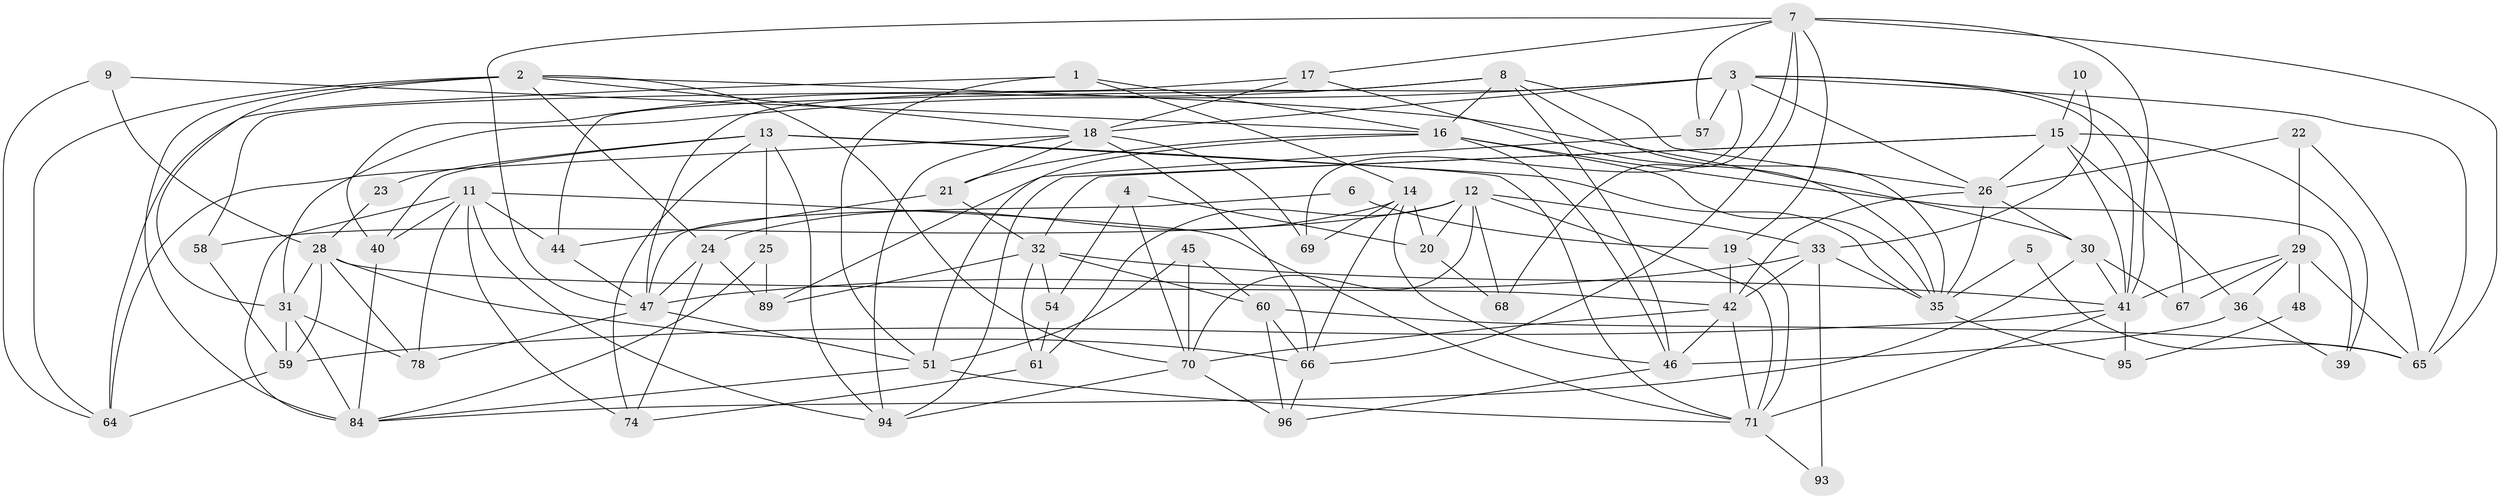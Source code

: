 // original degree distribution, {4: 0.26666666666666666, 2: 0.13333333333333333, 6: 0.08571428571428572, 3: 0.26666666666666666, 7: 0.05714285714285714, 5: 0.19047619047619047}
// Generated by graph-tools (version 1.1) at 2025/42/03/06/25 10:42:01]
// undirected, 66 vertices, 165 edges
graph export_dot {
graph [start="1"]
  node [color=gray90,style=filled];
  1;
  2 [super="+43"];
  3 [super="+34"];
  4 [super="+85"];
  5;
  6;
  7 [super="+76"];
  8 [super="+75"];
  9;
  10;
  11 [super="+49"];
  12 [super="+50"];
  13;
  14 [super="+62"];
  15 [super="+56"];
  16 [super="+52"];
  17 [super="+97"];
  18 [super="+79"];
  19 [super="+27"];
  20 [super="+37"];
  21 [super="+105"];
  22;
  23;
  24;
  25;
  26 [super="+101"];
  28 [super="+83"];
  29 [super="+77"];
  30 [super="+73"];
  31 [super="+53"];
  32 [super="+87"];
  33 [super="+38"];
  35 [super="+104"];
  36;
  39;
  40;
  41 [super="+82"];
  42 [super="+63"];
  44 [super="+81"];
  45 [super="+55"];
  46;
  47 [super="+100"];
  48;
  51 [super="+86"];
  54;
  57;
  58;
  59 [super="+92"];
  60;
  61 [super="+72"];
  64 [super="+91"];
  65 [super="+103"];
  66 [super="+99"];
  67;
  68;
  69;
  70 [super="+88"];
  71 [super="+98"];
  74 [super="+102"];
  78 [super="+80"];
  84 [super="+90"];
  89;
  93;
  94;
  95;
  96;
  1 -- 64;
  1 -- 16;
  1 -- 51;
  1 -- 14;
  2 -- 64;
  2 -- 18;
  2 -- 84;
  2 -- 70;
  2 -- 24;
  2 -- 30;
  2 -- 31;
  3 -- 67;
  3 -- 31;
  3 -- 41;
  3 -- 57;
  3 -- 69;
  3 -- 65;
  3 -- 18;
  3 -- 26;
  3 -- 47;
  4 -- 70 [weight=2];
  4 -- 20;
  4 -- 54;
  5 -- 35;
  5 -- 65;
  6 -- 47;
  6 -- 19;
  7 -- 17;
  7 -- 57;
  7 -- 66;
  7 -- 47;
  7 -- 65;
  7 -- 19;
  7 -- 68;
  7 -- 41;
  8 -- 16;
  8 -- 40;
  8 -- 35;
  8 -- 44;
  8 -- 46;
  8 -- 26;
  9 -- 28;
  9 -- 16;
  9 -- 64;
  10 -- 33;
  10 -- 15;
  11 -- 40;
  11 -- 84 [weight=2];
  11 -- 44;
  11 -- 74;
  11 -- 94;
  11 -- 71;
  11 -- 78;
  12 -- 70;
  12 -- 68;
  12 -- 71;
  12 -- 58;
  12 -- 33;
  12 -- 61;
  12 -- 20;
  13 -- 35;
  13 -- 40;
  13 -- 23;
  13 -- 25;
  13 -- 94;
  13 -- 71;
  13 -- 74;
  14 -- 46;
  14 -- 24;
  14 -- 20;
  14 -- 66;
  14 -- 69;
  15 -- 41;
  15 -- 36;
  15 -- 32;
  15 -- 39;
  15 -- 94;
  15 -- 26;
  16 -- 39;
  16 -- 46;
  16 -- 51;
  16 -- 35;
  16 -- 21;
  17 -- 58;
  17 -- 18;
  17 -- 35;
  18 -- 94;
  18 -- 69;
  18 -- 64;
  18 -- 66;
  18 -- 21;
  19 -- 42;
  19 -- 71;
  20 -- 68;
  21 -- 32;
  21 -- 44;
  22 -- 65;
  22 -- 26;
  22 -- 29;
  23 -- 28;
  24 -- 89;
  24 -- 47;
  24 -- 74;
  25 -- 89;
  25 -- 84;
  26 -- 30;
  26 -- 35;
  26 -- 42;
  28 -- 42;
  28 -- 78;
  28 -- 66;
  28 -- 59;
  28 -- 31;
  29 -- 41 [weight=2];
  29 -- 48;
  29 -- 65;
  29 -- 67;
  29 -- 36;
  30 -- 41;
  30 -- 67;
  30 -- 84;
  31 -- 84;
  31 -- 59;
  31 -- 78;
  32 -- 89;
  32 -- 61;
  32 -- 60;
  32 -- 54;
  32 -- 41;
  33 -- 35 [weight=2];
  33 -- 93;
  33 -- 47;
  33 -- 42;
  35 -- 95;
  36 -- 46;
  36 -- 39;
  40 -- 84;
  41 -- 71;
  41 -- 59;
  41 -- 95;
  42 -- 70;
  42 -- 71;
  42 -- 46;
  44 -- 47;
  45 -- 51;
  45 -- 70 [weight=2];
  45 -- 60;
  46 -- 96;
  47 -- 51;
  47 -- 78;
  48 -- 95;
  51 -- 84;
  51 -- 71;
  54 -- 61;
  57 -- 89;
  58 -- 59;
  59 -- 64 [weight=2];
  60 -- 96;
  60 -- 65;
  60 -- 66;
  61 -- 74;
  66 -- 96;
  70 -- 94;
  70 -- 96;
  71 -- 93;
}
